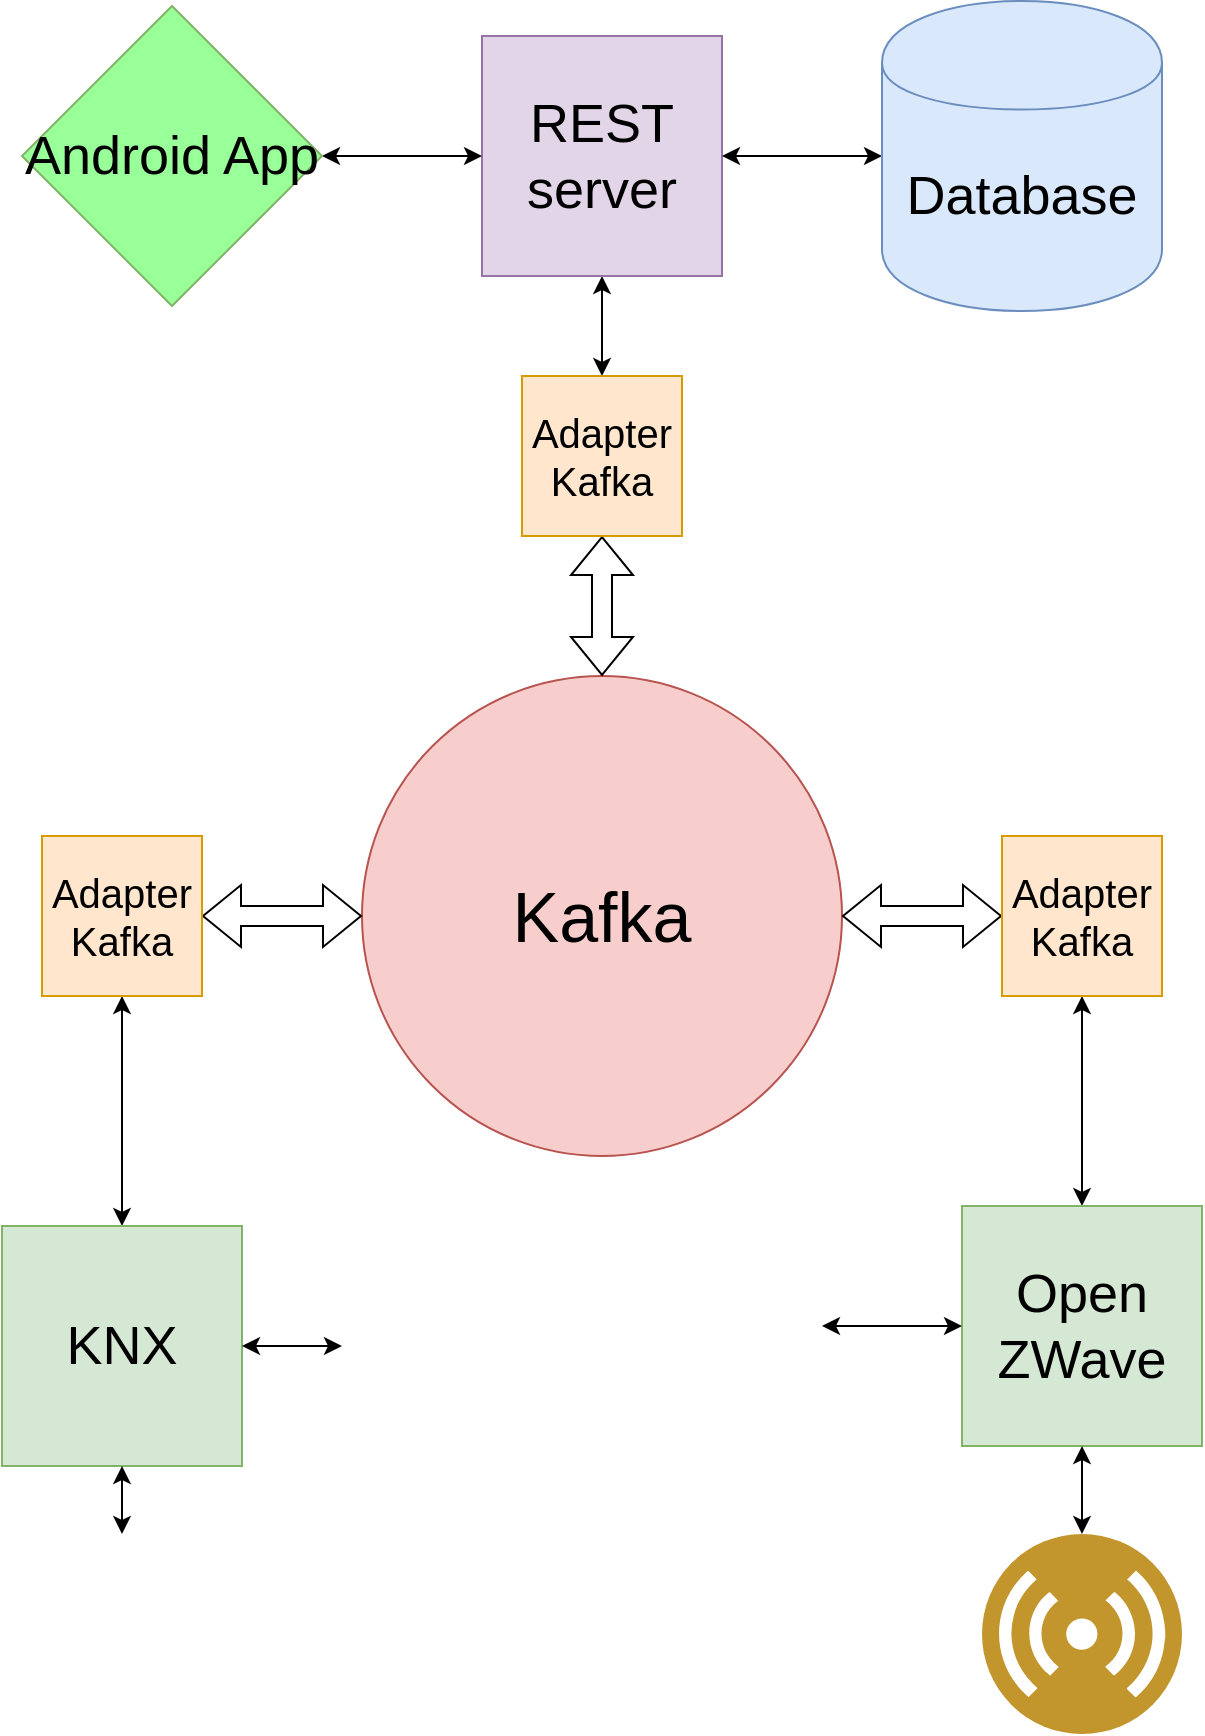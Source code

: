 <mxfile version="12.4.3" pages="1"><diagram id="hJPKtiZCH8U18nDD04zk" name="Page-1"><mxGraphModel dx="2073" dy="915" grid="1" gridSize="10" guides="1" tooltips="1" connect="1" arrows="1" fold="1" page="0" pageScale="1" pageWidth="827" pageHeight="1169" math="0" shadow="0"><root><mxCell id="0"/><mxCell id="1" parent="0"/><mxCell id="OYLzrGyQOJT7fG7lCAyo-1" value="Kafka" style="ellipse;whiteSpace=wrap;html=1;aspect=fixed;fontSize=35;fillColor=#f8cecc;strokeColor=#b85450;" parent="1" vertex="1"><mxGeometry x="-40" y="390" width="240" height="240" as="geometry"/></mxCell><mxCell id="W_J8wzUdvyJl8Zqh2S_G-22" style="edgeStyle=orthogonalEdgeStyle;rounded=0;orthogonalLoop=1;jettySize=auto;html=1;startArrow=classic;startFill=1;fontSize=20;" edge="1" parent="1" source="OYLzrGyQOJT7fG7lCAyo-6" target="W_J8wzUdvyJl8Zqh2S_G-18"><mxGeometry relative="1" as="geometry"/></mxCell><mxCell id="OYLzrGyQOJT7fG7lCAyo-6" value="REST server" style="whiteSpace=wrap;html=1;aspect=fixed;fontSize=27;fillColor=#e1d5e7;strokeColor=#9673a6;" parent="1" vertex="1"><mxGeometry x="20" y="70" width="120" height="120" as="geometry"/></mxCell><mxCell id="W_J8wzUdvyJl8Zqh2S_G-8" style="edgeStyle=orthogonalEdgeStyle;rounded=0;orthogonalLoop=1;jettySize=auto;html=1;startArrow=classic;startFill=1;" edge="1" parent="1" source="OYLzrGyQOJT7fG7lCAyo-7" target="OYLzrGyQOJT7fG7lCAyo-6"><mxGeometry relative="1" as="geometry"/></mxCell><mxCell id="OYLzrGyQOJT7fG7lCAyo-7" value="Android App" style="rhombus;whiteSpace=wrap;html=1;fontSize=27;fillColor=#99FF99;strokeColor=#82b366;" parent="1" vertex="1"><mxGeometry x="-210" y="55" width="150" height="150" as="geometry"/></mxCell><mxCell id="W_J8wzUdvyJl8Zqh2S_G-9" style="edgeStyle=orthogonalEdgeStyle;rounded=0;orthogonalLoop=1;jettySize=auto;html=1;startArrow=classic;startFill=1;" edge="1" parent="1" source="OYLzrGyQOJT7fG7lCAyo-11" target="OYLzrGyQOJT7fG7lCAyo-6"><mxGeometry relative="1" as="geometry"/></mxCell><mxCell id="OYLzrGyQOJT7fG7lCAyo-11" value="&lt;div&gt;Database&lt;/div&gt;" style="shape=cylinder;whiteSpace=wrap;html=1;boundedLbl=1;backgroundOutline=1;fontSize=27;fillColor=#dae8fc;strokeColor=#6c8ebf;" parent="1" vertex="1"><mxGeometry x="220" y="52.5" width="140" height="155" as="geometry"/></mxCell><mxCell id="W_J8wzUdvyJl8Zqh2S_G-24" style="edgeStyle=orthogonalEdgeStyle;rounded=0;orthogonalLoop=1;jettySize=auto;html=1;startArrow=classic;startFill=1;fontSize=20;shape=flexArrow;endSize=6;strokeWidth=1;" edge="1" parent="1" source="W_J8wzUdvyJl8Zqh2S_G-18" target="OYLzrGyQOJT7fG7lCAyo-1"><mxGeometry relative="1" as="geometry"/></mxCell><mxCell id="W_J8wzUdvyJl8Zqh2S_G-18" value="Adapter Kafka" style="whiteSpace=wrap;html=1;aspect=fixed;rounded=0;comic=0;fontSize=20;fillColor=#ffe6cc;strokeColor=#d79b00;" vertex="1" parent="1"><mxGeometry x="40" y="240" width="80" height="80" as="geometry"/></mxCell><mxCell id="W_J8wzUdvyJl8Zqh2S_G-26" style="edgeStyle=orthogonalEdgeStyle;rounded=0;orthogonalLoop=1;jettySize=auto;html=1;startArrow=classic;startFill=1;fontSize=20;shape=flexArrow;endSize=6;strokeWidth=1;" edge="1" parent="1" source="W_J8wzUdvyJl8Zqh2S_G-20" target="OYLzrGyQOJT7fG7lCAyo-1"><mxGeometry relative="1" as="geometry"/></mxCell><mxCell id="W_J8wzUdvyJl8Zqh2S_G-38" style="edgeStyle=none;rounded=0;orthogonalLoop=1;jettySize=auto;html=1;startArrow=classic;startFill=1;fontSize=35;" edge="1" parent="1" source="W_J8wzUdvyJl8Zqh2S_G-20" target="OYLzrGyQOJT7fG7lCAyo-2"><mxGeometry relative="1" as="geometry"/></mxCell><mxCell id="W_J8wzUdvyJl8Zqh2S_G-20" value="Adapter Kafka" style="whiteSpace=wrap;html=1;aspect=fixed;rounded=0;comic=0;fontSize=20;fillColor=#ffe6cc;strokeColor=#d79b00;" vertex="1" parent="1"><mxGeometry x="-200" y="470" width="80" height="80" as="geometry"/></mxCell><mxCell id="W_J8wzUdvyJl8Zqh2S_G-25" style="edgeStyle=orthogonalEdgeStyle;rounded=0;orthogonalLoop=1;jettySize=auto;html=1;startArrow=classic;startFill=1;fontSize=20;shape=flexArrow;endSize=6;strokeWidth=1;" edge="1" parent="1" source="W_J8wzUdvyJl8Zqh2S_G-21" target="OYLzrGyQOJT7fG7lCAyo-1"><mxGeometry relative="1" as="geometry"/></mxCell><mxCell id="W_J8wzUdvyJl8Zqh2S_G-37" style="edgeStyle=none;rounded=0;orthogonalLoop=1;jettySize=auto;html=1;startArrow=classic;startFill=1;fontSize=35;" edge="1" parent="1" source="W_J8wzUdvyJl8Zqh2S_G-21" target="OYLzrGyQOJT7fG7lCAyo-3"><mxGeometry relative="1" as="geometry"/></mxCell><mxCell id="W_J8wzUdvyJl8Zqh2S_G-21" value="Adapter Kafka" style="whiteSpace=wrap;html=1;aspect=fixed;rounded=0;comic=0;fontSize=20;fillColor=#ffe6cc;strokeColor=#d79b00;" vertex="1" parent="1"><mxGeometry x="280" y="470" width="80" height="80" as="geometry"/></mxCell><mxCell id="OYLzrGyQOJT7fG7lCAyo-3" value="Open ZWave" style="whiteSpace=wrap;html=1;aspect=fixed;fontSize=27;fillColor=#d5e8d4;strokeColor=#82b366;" parent="1" vertex="1"><mxGeometry x="260" y="655" width="120" height="120" as="geometry"/></mxCell><mxCell id="W_J8wzUdvyJl8Zqh2S_G-16" value="" style="shape=image;html=1;verticalAlign=top;verticalLabelPosition=bottom;labelBackgroundColor=#ffffff;imageAspect=0;aspect=fixed;image=https://cdn0.iconfinder.com/data/icons/small-n-flat/24/678078-light-bulb-128.png;rounded=0;comic=0;gradientColor=none;" vertex="1" parent="1"><mxGeometry x="90" y="665" width="100" height="100" as="geometry"/></mxCell><mxCell id="W_J8wzUdvyJl8Zqh2S_G-32" style="edgeStyle=orthogonalEdgeStyle;rounded=0;orthogonalLoop=1;jettySize=auto;html=1;startArrow=classic;startFill=1;fontSize=35;" edge="1" parent="1" source="OYLzrGyQOJT7fG7lCAyo-3" target="W_J8wzUdvyJl8Zqh2S_G-16"><mxGeometry relative="1" as="geometry"/></mxCell><mxCell id="W_J8wzUdvyJl8Zqh2S_G-17" value="" style="aspect=fixed;perimeter=ellipsePerimeter;html=1;align=center;shadow=0;dashed=0;fontColor=#4277BB;labelBackgroundColor=#ffffff;fontSize=12;spacingTop=3;image;image=img/lib/ibm/users/sensor.svg;rounded=0;comic=0;gradientColor=none;" vertex="1" parent="1"><mxGeometry x="270" y="819" width="100" height="100" as="geometry"/></mxCell><mxCell id="W_J8wzUdvyJl8Zqh2S_G-31" style="edgeStyle=orthogonalEdgeStyle;rounded=0;orthogonalLoop=1;jettySize=auto;html=1;startArrow=classic;startFill=1;fontSize=35;" edge="1" parent="1" source="OYLzrGyQOJT7fG7lCAyo-3" target="W_J8wzUdvyJl8Zqh2S_G-17"><mxGeometry relative="1" as="geometry"/></mxCell><mxCell id="OYLzrGyQOJT7fG7lCAyo-2" value="KNX" style="whiteSpace=wrap;html=1;aspect=fixed;fontSize=27;fillColor=#d5e8d4;strokeColor=#82b366;" parent="1" vertex="1"><mxGeometry x="-220" y="665" width="120" height="120" as="geometry"/></mxCell><mxCell id="W_J8wzUdvyJl8Zqh2S_G-13" value="" style="shape=image;html=1;verticalAlign=top;verticalLabelPosition=bottom;labelBackgroundColor=#ffffff;imageAspect=0;aspect=fixed;image=https://cdn3.iconfinder.com/data/icons/car-parts-18/64/car-condenser-radiator-heat-exchanger-128.png;rounded=0;comic=0;gradientColor=none;" vertex="1" parent="1"><mxGeometry x="-50" y="675" width="100" height="100" as="geometry"/></mxCell><mxCell id="W_J8wzUdvyJl8Zqh2S_G-29" style="edgeStyle=orthogonalEdgeStyle;rounded=0;orthogonalLoop=1;jettySize=auto;html=1;startArrow=classic;startFill=1;fontSize=35;" edge="1" parent="1" source="OYLzrGyQOJT7fG7lCAyo-2" target="W_J8wzUdvyJl8Zqh2S_G-13"><mxGeometry relative="1" as="geometry"/></mxCell><mxCell id="W_J8wzUdvyJl8Zqh2S_G-14" value="" style="shape=image;html=1;verticalAlign=top;verticalLabelPosition=bottom;labelBackgroundColor=#ffffff;imageAspect=0;aspect=fixed;image=https://cdn2.iconfinder.com/data/icons/household-things/64/house_window-128.png;rounded=0;comic=0;gradientColor=none;" vertex="1" parent="1"><mxGeometry x="-210" y="819" width="100" height="100" as="geometry"/></mxCell><mxCell id="W_J8wzUdvyJl8Zqh2S_G-28" style="edgeStyle=orthogonalEdgeStyle;rounded=0;orthogonalLoop=1;jettySize=auto;html=1;startArrow=classic;startFill=1;fontSize=35;" edge="1" parent="1" source="OYLzrGyQOJT7fG7lCAyo-2" target="W_J8wzUdvyJl8Zqh2S_G-14"><mxGeometry relative="1" as="geometry"/></mxCell></root></mxGraphModel></diagram></mxfile>
